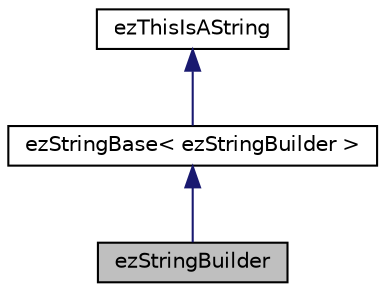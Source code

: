 digraph "ezStringBuilder"
{
 // LATEX_PDF_SIZE
  edge [fontname="Helvetica",fontsize="10",labelfontname="Helvetica",labelfontsize="10"];
  node [fontname="Helvetica",fontsize="10",shape=record];
  Node1 [label="ezStringBuilder",height=0.2,width=0.4,color="black", fillcolor="grey75", style="filled", fontcolor="black",tooltip="ezStringBuilder is a class that is meant for creating and modifying strings."];
  Node2 -> Node1 [dir="back",color="midnightblue",fontsize="10",style="solid",fontname="Helvetica"];
  Node2 [label="ezStringBase\< ezStringBuilder \>",height=0.2,width=0.4,color="black", fillcolor="white", style="filled",URL="$dd/d69/structez_string_base.htm",tooltip=" "];
  Node3 -> Node2 [dir="back",color="midnightblue",fontsize="10",style="solid",fontname="Helvetica"];
  Node3 [label="ezThisIsAString",height=0.2,width=0.4,color="black", fillcolor="white", style="filled",URL="$d8/d9a/structez_this_is_a_string.htm",tooltip="Base class which marks a class as containing string data."];
}
